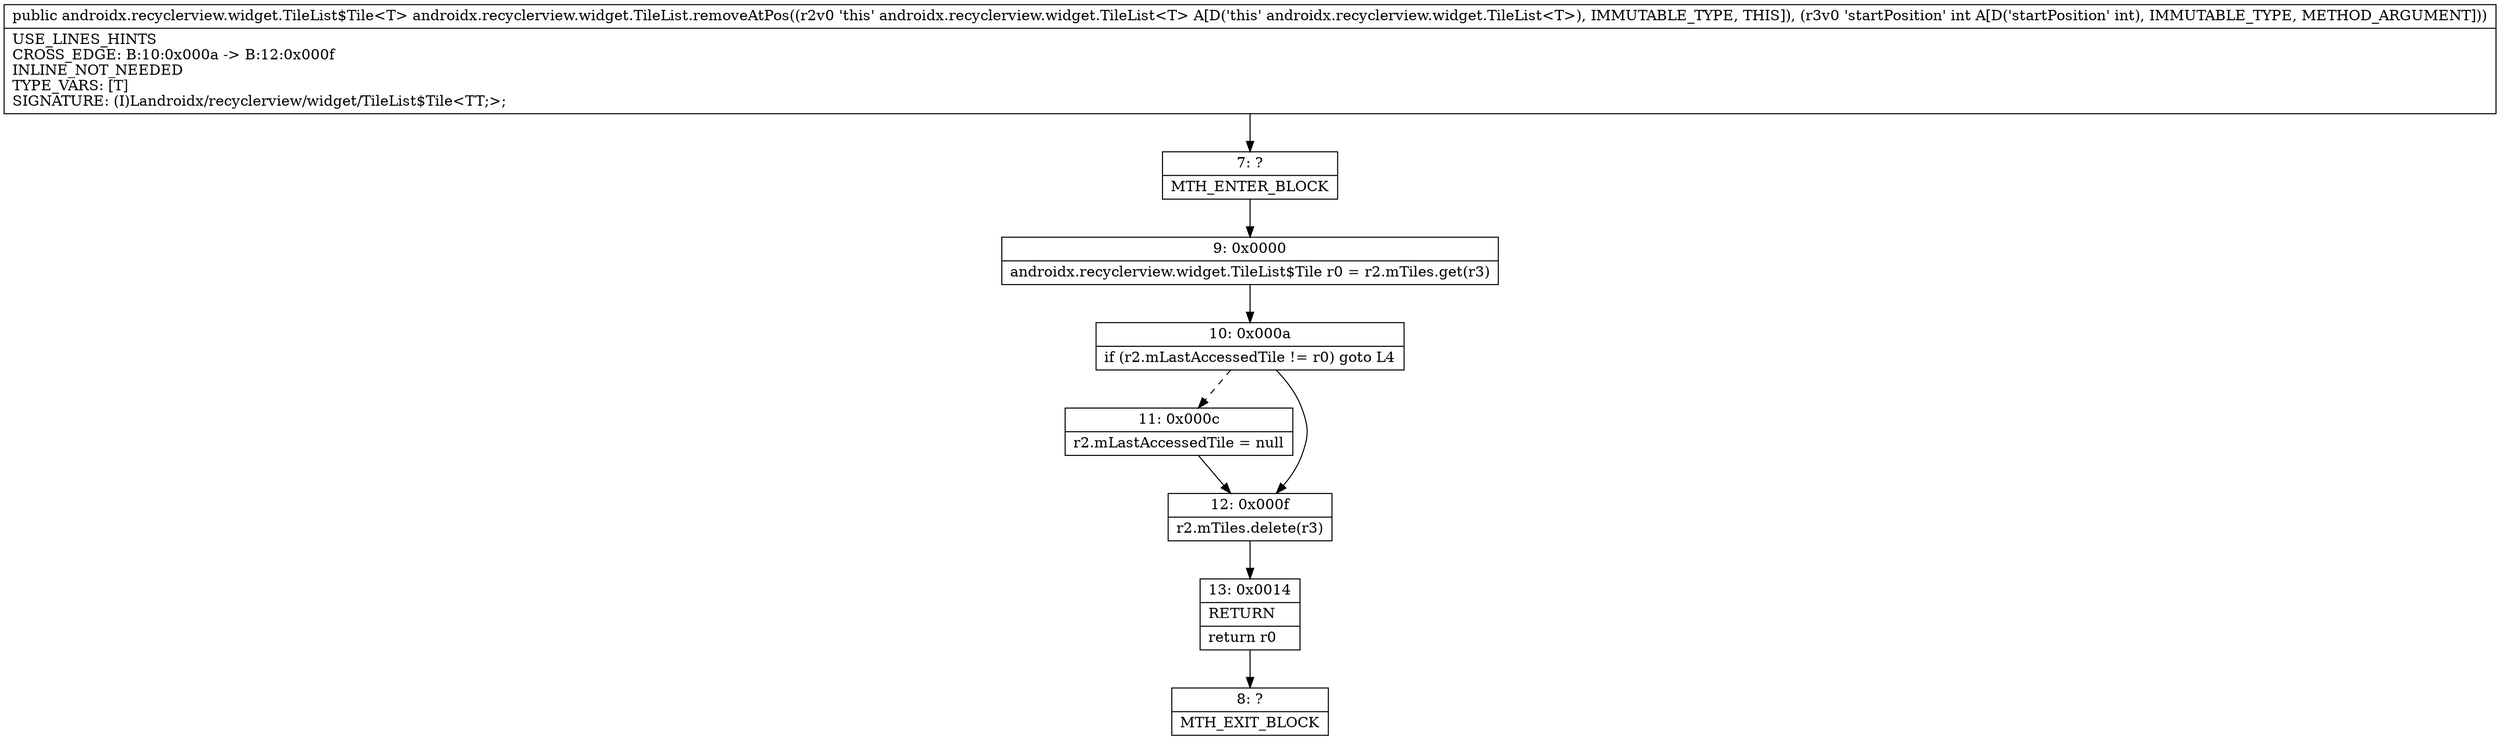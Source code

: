 digraph "CFG forandroidx.recyclerview.widget.TileList.removeAtPos(I)Landroidx\/recyclerview\/widget\/TileList$Tile;" {
Node_7 [shape=record,label="{7\:\ ?|MTH_ENTER_BLOCK\l}"];
Node_9 [shape=record,label="{9\:\ 0x0000|androidx.recyclerview.widget.TileList$Tile r0 = r2.mTiles.get(r3)\l}"];
Node_10 [shape=record,label="{10\:\ 0x000a|if (r2.mLastAccessedTile != r0) goto L4\l}"];
Node_11 [shape=record,label="{11\:\ 0x000c|r2.mLastAccessedTile = null\l}"];
Node_12 [shape=record,label="{12\:\ 0x000f|r2.mTiles.delete(r3)\l}"];
Node_13 [shape=record,label="{13\:\ 0x0014|RETURN\l|return r0\l}"];
Node_8 [shape=record,label="{8\:\ ?|MTH_EXIT_BLOCK\l}"];
MethodNode[shape=record,label="{public androidx.recyclerview.widget.TileList$Tile\<T\> androidx.recyclerview.widget.TileList.removeAtPos((r2v0 'this' androidx.recyclerview.widget.TileList\<T\> A[D('this' androidx.recyclerview.widget.TileList\<T\>), IMMUTABLE_TYPE, THIS]), (r3v0 'startPosition' int A[D('startPosition' int), IMMUTABLE_TYPE, METHOD_ARGUMENT]))  | USE_LINES_HINTS\lCROSS_EDGE: B:10:0x000a \-\> B:12:0x000f\lINLINE_NOT_NEEDED\lTYPE_VARS: [T]\lSIGNATURE: (I)Landroidx\/recyclerview\/widget\/TileList$Tile\<TT;\>;\l}"];
MethodNode -> Node_7;Node_7 -> Node_9;
Node_9 -> Node_10;
Node_10 -> Node_11[style=dashed];
Node_10 -> Node_12;
Node_11 -> Node_12;
Node_12 -> Node_13;
Node_13 -> Node_8;
}

